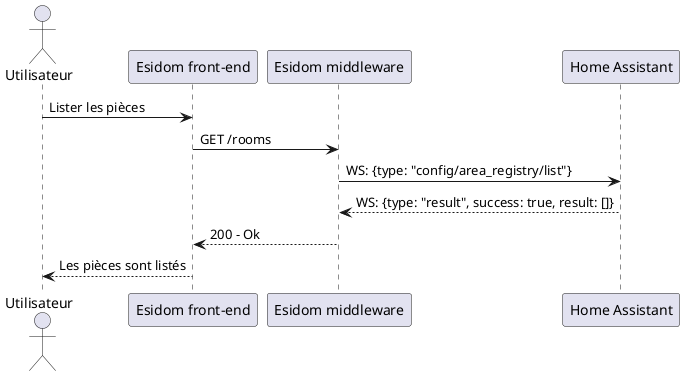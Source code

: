 @startuml lister pièces

actor "Utilisateur" as u
participant "Esidom front-end" as fe
participant "Esidom middleware" as m
participant "Home Assistant" as ha

u -> fe: Lister les pièces
fe -> m: GET /rooms
m -> ha: WS: {type: "config/area_registry/list"}
ha --> m: WS: {type: "result", success: true, result: []}
m --> fe: 200 - Ok
fe --> u: Les pièces sont listés

@enduml